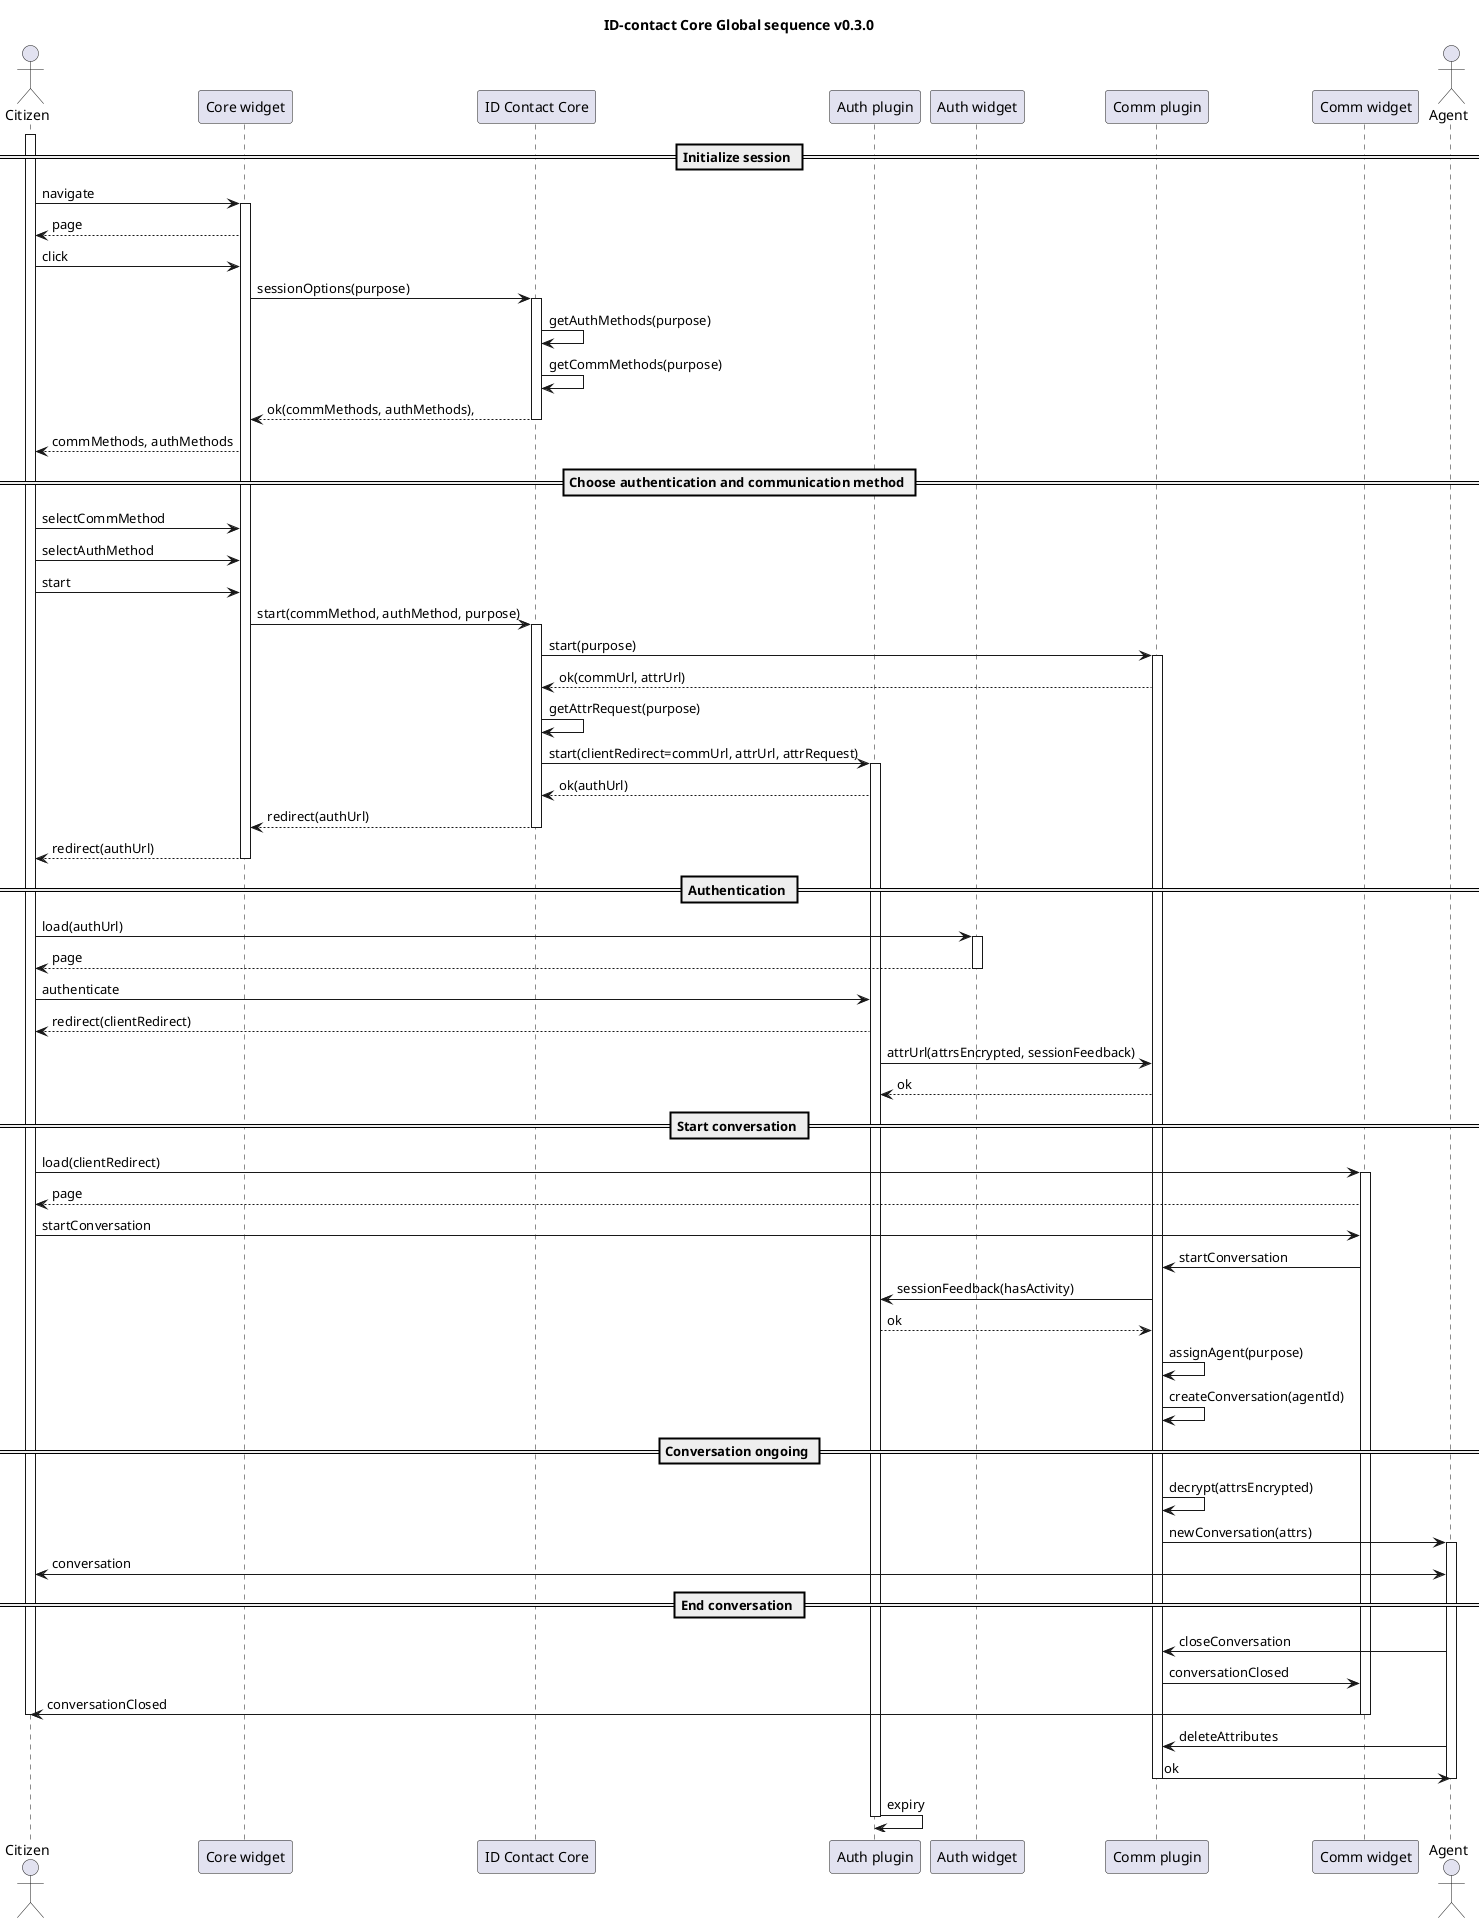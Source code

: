 
@startuml
title ID-contact Core Global sequence v0.3.0

actor Citizen as citizen
participant "Core widget" as widget
participant "ID Contact Core" as core
participant "Auth plugin" as auth_plugin
participant "Auth widget" as auth_widget
participant "Comm plugin" as comm_plugin
participant "Comm widget" as comm_widget
actor Agent as agent

== Initialize session ==

activate citizen
citizen->widget: navigate
activate widget
widget-->citizen: page
citizen->widget: click
widget->core: sessionOptions(purpose)
activate core
core->core: getAuthMethods(purpose)
core->core: getCommMethods(purpose)
core-->widget: ok(commMethods, authMethods),
deactivate core
widget-->citizen: commMethods, authMethods

== Choose authentication and communication method ==

citizen->widget: selectCommMethod
citizen->widget: selectAuthMethod
citizen->widget: start
widget->core: start(commMethod, authMethod, purpose)
activate core
core->comm_plugin: start(purpose)
activate comm_plugin
comm_plugin-->core: ok(commUrl, attrUrl)
core->core: getAttrRequest(purpose)
core->auth_plugin: start(clientRedirect=commUrl, attrUrl, attrRequest)
activate auth_plugin
auth_plugin-->core: ok(authUrl)
core-->widget: redirect(authUrl)
deactivate core
widget-->citizen: redirect(authUrl)
deactivate widget

== Authentication ==

citizen->auth_widget: load(authUrl)
activate auth_widget
auth_widget-->citizen: page
deactivate auth_widget

citizen->auth_plugin: authenticate
auth_plugin-->citizen: redirect(clientRedirect)
auth_plugin->comm_plugin: attrUrl(attrsEncrypted, sessionFeedback)
comm_plugin-->auth_plugin: ok

== Start conversation ==

citizen->comm_widget: load(clientRedirect)
activate comm_widget
comm_widget-->citizen: page

citizen->comm_widget: startConversation
comm_widget->comm_plugin: startConversation

comm_plugin->auth_plugin: sessionFeedback(hasActivity)
auth_plugin-->comm_plugin: ok

comm_plugin->comm_plugin: assignAgent(purpose)
comm_plugin->comm_plugin: createConversation(agentId)

== Conversation ongoing ==
comm_plugin->comm_plugin: decrypt(attrsEncrypted)
comm_plugin->agent: newConversation(attrs)

activate agent
citizen<->agent: conversation

== End conversation ==
agent->comm_plugin: closeConversation
comm_plugin->comm_widget: conversationClosed
deactivate widget
comm_widget->citizen: conversationClosed
deactivate comm_widget
deactivate citizen
agent->comm_plugin: deleteAttributes
comm_plugin->agent: ok
deactivate comm_plugin
deactivate agent

auth_plugin->auth_plugin: expiry
deactivate auth_plugin


@enduml
